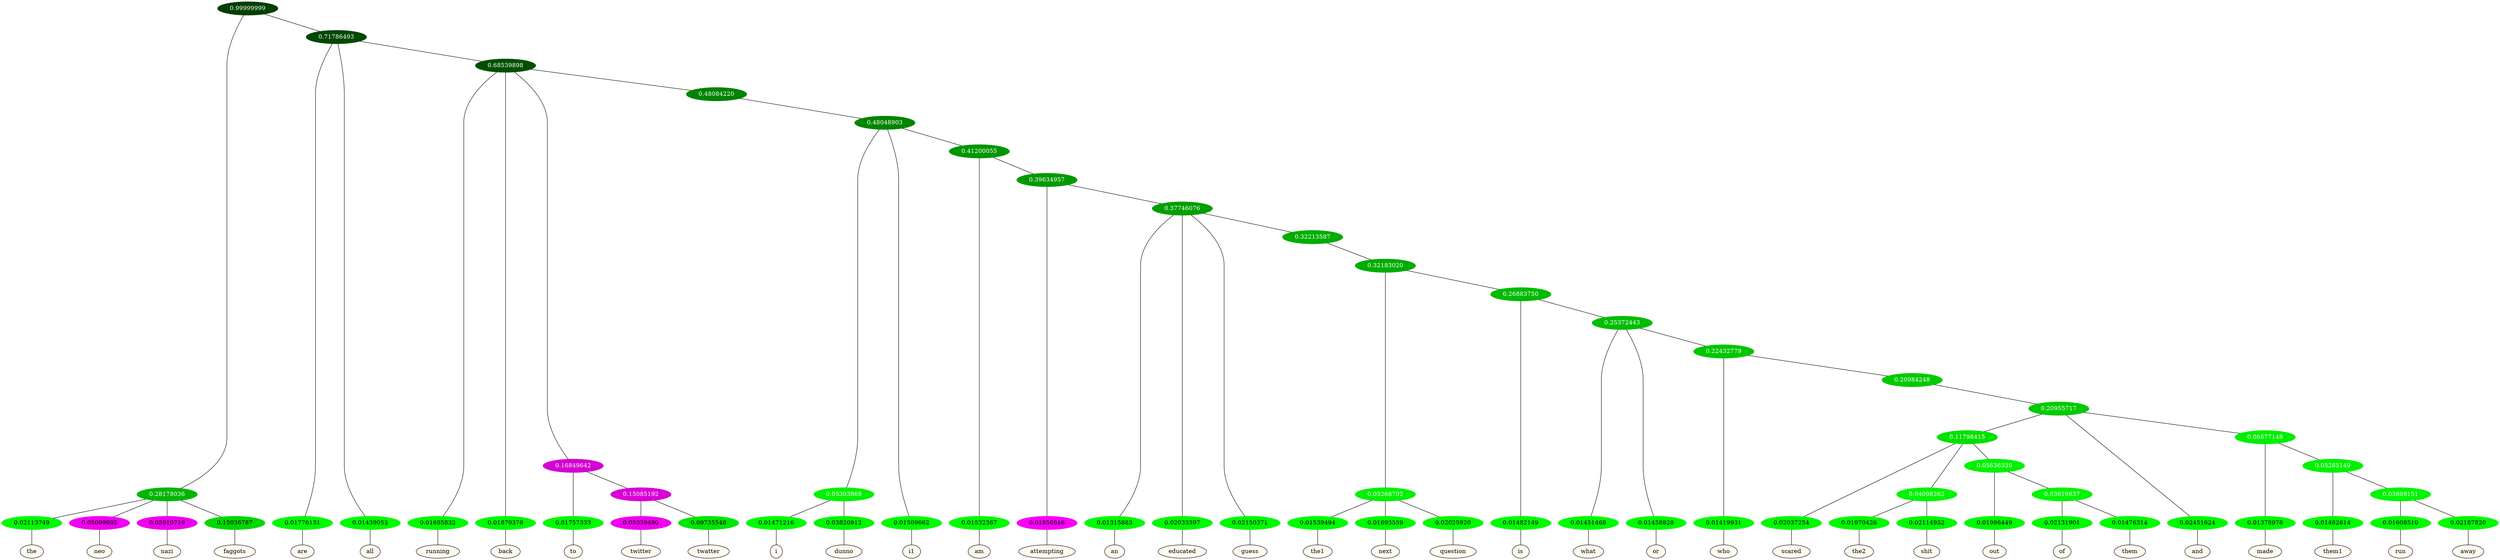graph {
	node [format=png height=0.15 nodesep=0.001 ordering=out overlap=prism overlap_scaling=0.01 ranksep=0.001 ratio=0.2 style=filled width=0.15]
	{
		rank=same
		a_w_3 [label=the color=black fillcolor=floralwhite style="filled,solid"]
		a_w_4 [label=neo color=black fillcolor=floralwhite style="filled,solid"]
		a_w_5 [label=nazi color=black fillcolor=floralwhite style="filled,solid"]
		a_w_6 [label=faggots color=black fillcolor=floralwhite style="filled,solid"]
		a_w_7 [label=are color=black fillcolor=floralwhite style="filled,solid"]
		a_w_8 [label=all color=black fillcolor=floralwhite style="filled,solid"]
		a_w_10 [label=running color=black fillcolor=floralwhite style="filled,solid"]
		a_w_11 [label=back color=black fillcolor=floralwhite style="filled,solid"]
		a_w_14 [label=to color=black fillcolor=floralwhite style="filled,solid"]
		a_w_17 [label=twitter color=black fillcolor=floralwhite style="filled,solid"]
		a_w_18 [label=twatter color=black fillcolor=floralwhite style="filled,solid"]
		a_w_22 [label=i color=black fillcolor=floralwhite style="filled,solid"]
		a_w_23 [label=dunno color=black fillcolor=floralwhite style="filled,solid"]
		a_w_20 [label=i1 color=black fillcolor=floralwhite style="filled,solid"]
		a_w_24 [label=am color=black fillcolor=floralwhite style="filled,solid"]
		a_w_26 [label=attempting color=black fillcolor=floralwhite style="filled,solid"]
		a_w_28 [label=an color=black fillcolor=floralwhite style="filled,solid"]
		a_w_29 [label=educated color=black fillcolor=floralwhite style="filled,solid"]
		a_w_30 [label=guess color=black fillcolor=floralwhite style="filled,solid"]
		a_w_35 [label=the1 color=black fillcolor=floralwhite style="filled,solid"]
		a_w_36 [label=next color=black fillcolor=floralwhite style="filled,solid"]
		a_w_37 [label=question color=black fillcolor=floralwhite style="filled,solid"]
		a_w_38 [label=is color=black fillcolor=floralwhite style="filled,solid"]
		a_w_40 [label=what color=black fillcolor=floralwhite style="filled,solid"]
		a_w_41 [label=or color=black fillcolor=floralwhite style="filled,solid"]
		a_w_43 [label=who color=black fillcolor=floralwhite style="filled,solid"]
		a_w_49 [label=scared color=black fillcolor=floralwhite style="filled,solid"]
		a_w_54 [label=the2 color=black fillcolor=floralwhite style="filled,solid"]
		a_w_55 [label=shit color=black fillcolor=floralwhite style="filled,solid"]
		a_w_56 [label=out color=black fillcolor=floralwhite style="filled,solid"]
		a_w_60 [label=of color=black fillcolor=floralwhite style="filled,solid"]
		a_w_61 [label=them color=black fillcolor=floralwhite style="filled,solid"]
		a_w_47 [label=and color=black fillcolor=floralwhite style="filled,solid"]
		a_w_52 [label=made color=black fillcolor=floralwhite style="filled,solid"]
		a_w_58 [label=them1 color=black fillcolor=floralwhite style="filled,solid"]
		a_w_62 [label=run color=black fillcolor=floralwhite style="filled,solid"]
		a_w_63 [label=away color=black fillcolor=floralwhite style="filled,solid"]
	}
	a_n_3 -- a_w_3
	a_n_4 -- a_w_4
	a_n_5 -- a_w_5
	a_n_6 -- a_w_6
	a_n_7 -- a_w_7
	a_n_8 -- a_w_8
	a_n_10 -- a_w_10
	a_n_11 -- a_w_11
	a_n_14 -- a_w_14
	a_n_17 -- a_w_17
	a_n_18 -- a_w_18
	a_n_22 -- a_w_22
	a_n_23 -- a_w_23
	a_n_20 -- a_w_20
	a_n_24 -- a_w_24
	a_n_26 -- a_w_26
	a_n_28 -- a_w_28
	a_n_29 -- a_w_29
	a_n_30 -- a_w_30
	a_n_35 -- a_w_35
	a_n_36 -- a_w_36
	a_n_37 -- a_w_37
	a_n_38 -- a_w_38
	a_n_40 -- a_w_40
	a_n_41 -- a_w_41
	a_n_43 -- a_w_43
	a_n_49 -- a_w_49
	a_n_54 -- a_w_54
	a_n_55 -- a_w_55
	a_n_56 -- a_w_56
	a_n_60 -- a_w_60
	a_n_61 -- a_w_61
	a_n_47 -- a_w_47
	a_n_52 -- a_w_52
	a_n_58 -- a_w_58
	a_n_62 -- a_w_62
	a_n_63 -- a_w_63
	{
		rank=same
		a_n_3 [label=0.02113749 color="0.334 1.000 0.979" fontcolor=black]
		a_n_4 [label=0.05099895 color="0.835 1.000 0.949" fontcolor=black]
		a_n_5 [label=0.05910719 color="0.835 1.000 0.941" fontcolor=black]
		a_n_6 [label=0.15036787 color="0.334 1.000 0.850" fontcolor=black]
		a_n_7 [label=0.01776131 color="0.334 1.000 0.982" fontcolor=black]
		a_n_8 [label=0.01439053 color="0.334 1.000 0.986" fontcolor=black]
		a_n_10 [label=0.01695832 color="0.334 1.000 0.983" fontcolor=black]
		a_n_11 [label=0.01879378 color="0.334 1.000 0.981" fontcolor=black]
		a_n_14 [label=0.01757333 color="0.334 1.000 0.982" fontcolor=black]
		a_n_17 [label=0.05339490 color="0.835 1.000 0.947" fontcolor=black]
		a_n_18 [label=0.09735548 color="0.334 1.000 0.903" fontcolor=black]
		a_n_22 [label=0.01471216 color="0.334 1.000 0.985" fontcolor=black]
		a_n_23 [label=0.03820912 color="0.334 1.000 0.962" fontcolor=black]
		a_n_20 [label=0.01509662 color="0.334 1.000 0.985" fontcolor=black]
		a_n_24 [label=0.01532367 color="0.334 1.000 0.985" fontcolor=black]
		a_n_26 [label=0.01856616 color="0.835 1.000 0.981" fontcolor=black]
		a_n_28 [label=0.01315883 color="0.334 1.000 0.987" fontcolor=black]
		a_n_29 [label=0.02033397 color="0.334 1.000 0.980" fontcolor=black]
		a_n_30 [label=0.02150371 color="0.334 1.000 0.978" fontcolor=black]
		a_n_35 [label=0.01539494 color="0.334 1.000 0.985" fontcolor=black]
		a_n_36 [label=0.01693559 color="0.334 1.000 0.983" fontcolor=black]
		a_n_37 [label=0.02025920 color="0.334 1.000 0.980" fontcolor=black]
		a_n_38 [label=0.01482149 color="0.334 1.000 0.985" fontcolor=black]
		a_n_40 [label=0.01451468 color="0.334 1.000 0.985" fontcolor=black]
		a_n_41 [label=0.01458828 color="0.334 1.000 0.985" fontcolor=black]
		a_n_43 [label=0.01419931 color="0.334 1.000 0.986" fontcolor=black]
		a_n_49 [label=0.02037254 color="0.334 1.000 0.980" fontcolor=black]
		a_n_54 [label=0.01970426 color="0.334 1.000 0.980" fontcolor=black]
		a_n_55 [label=0.02114952 color="0.334 1.000 0.979" fontcolor=black]
		a_n_56 [label=0.01996449 color="0.334 1.000 0.980" fontcolor=black]
		a_n_60 [label=0.02131901 color="0.334 1.000 0.979" fontcolor=black]
		a_n_61 [label=0.01476314 color="0.334 1.000 0.985" fontcolor=black]
		a_n_47 [label=0.02451624 color="0.334 1.000 0.975" fontcolor=black]
		a_n_52 [label=0.01378978 color="0.334 1.000 0.986" fontcolor=black]
		a_n_58 [label=0.01462614 color="0.334 1.000 0.985" fontcolor=black]
		a_n_62 [label=0.01608510 color="0.334 1.000 0.984" fontcolor=black]
		a_n_63 [label=0.02187820 color="0.334 1.000 0.978" fontcolor=black]
	}
	a_n_0 [label=0.99999999 color="0.334 1.000 0.250" fontcolor=grey99]
	a_n_1 [label=0.28178036 color="0.334 1.000 0.718" fontcolor=grey99]
	a_n_0 -- a_n_1
	a_n_2 [label=0.71786493 color="0.334 1.000 0.282" fontcolor=grey99]
	a_n_0 -- a_n_2
	a_n_1 -- a_n_3
	a_n_1 -- a_n_4
	a_n_1 -- a_n_5
	a_n_1 -- a_n_6
	a_n_2 -- a_n_7
	a_n_2 -- a_n_8
	a_n_9 [label=0.68539898 color="0.334 1.000 0.315" fontcolor=grey99]
	a_n_2 -- a_n_9
	a_n_9 -- a_n_10
	a_n_9 -- a_n_11
	a_n_12 [label=0.16849642 color="0.835 1.000 0.832" fontcolor=grey99]
	a_n_9 -- a_n_12
	a_n_13 [label=0.48084220 color="0.334 1.000 0.519" fontcolor=grey99]
	a_n_9 -- a_n_13
	a_n_12 -- a_n_14
	a_n_15 [label=0.15085192 color="0.835 1.000 0.849" fontcolor=grey99]
	a_n_12 -- a_n_15
	a_n_16 [label=0.48048903 color="0.334 1.000 0.520" fontcolor=grey99]
	a_n_13 -- a_n_16
	a_n_15 -- a_n_17
	a_n_15 -- a_n_18
	a_n_19 [label=0.05303868 color="0.334 1.000 0.947" fontcolor=grey99]
	a_n_16 -- a_n_19
	a_n_16 -- a_n_20
	a_n_21 [label=0.41200055 color="0.334 1.000 0.588" fontcolor=grey99]
	a_n_16 -- a_n_21
	a_n_19 -- a_n_22
	a_n_19 -- a_n_23
	a_n_21 -- a_n_24
	a_n_25 [label=0.39634957 color="0.334 1.000 0.604" fontcolor=grey99]
	a_n_21 -- a_n_25
	a_n_25 -- a_n_26
	a_n_27 [label=0.37746076 color="0.334 1.000 0.623" fontcolor=grey99]
	a_n_25 -- a_n_27
	a_n_27 -- a_n_28
	a_n_27 -- a_n_29
	a_n_27 -- a_n_30
	a_n_31 [label=0.32213587 color="0.334 1.000 0.678" fontcolor=grey99]
	a_n_27 -- a_n_31
	a_n_32 [label=0.32183020 color="0.334 1.000 0.678" fontcolor=grey99]
	a_n_31 -- a_n_32
	a_n_33 [label=0.05268702 color="0.334 1.000 0.947" fontcolor=grey99]
	a_n_32 -- a_n_33
	a_n_34 [label=0.26883750 color="0.334 1.000 0.731" fontcolor=grey99]
	a_n_32 -- a_n_34
	a_n_33 -- a_n_35
	a_n_33 -- a_n_36
	a_n_33 -- a_n_37
	a_n_34 -- a_n_38
	a_n_39 [label=0.25372443 color="0.334 1.000 0.746" fontcolor=grey99]
	a_n_34 -- a_n_39
	a_n_39 -- a_n_40
	a_n_39 -- a_n_41
	a_n_42 [label=0.22432779 color="0.334 1.000 0.776" fontcolor=grey99]
	a_n_39 -- a_n_42
	a_n_42 -- a_n_43
	a_n_44 [label=0.20984248 color="0.334 1.000 0.790" fontcolor=grey99]
	a_n_42 -- a_n_44
	a_n_45 [label=0.20955717 color="0.334 1.000 0.790" fontcolor=grey99]
	a_n_44 -- a_n_45
	a_n_46 [label=0.11798415 color="0.334 1.000 0.882" fontcolor=grey99]
	a_n_45 -- a_n_46
	a_n_45 -- a_n_47
	a_n_48 [label=0.06677148 color="0.334 1.000 0.933" fontcolor=grey99]
	a_n_45 -- a_n_48
	a_n_46 -- a_n_49
	a_n_50 [label=0.04098262 color="0.334 1.000 0.959" fontcolor=grey99]
	a_n_46 -- a_n_50
	a_n_51 [label=0.05636339 color="0.334 1.000 0.944" fontcolor=grey99]
	a_n_46 -- a_n_51
	a_n_48 -- a_n_52
	a_n_53 [label=0.05285149 color="0.334 1.000 0.947" fontcolor=grey99]
	a_n_48 -- a_n_53
	a_n_50 -- a_n_54
	a_n_50 -- a_n_55
	a_n_51 -- a_n_56
	a_n_57 [label=0.03619637 color="0.334 1.000 0.964" fontcolor=grey99]
	a_n_51 -- a_n_57
	a_n_53 -- a_n_58
	a_n_59 [label=0.03808151 color="0.334 1.000 0.962" fontcolor=grey99]
	a_n_53 -- a_n_59
	a_n_57 -- a_n_60
	a_n_57 -- a_n_61
	a_n_59 -- a_n_62
	a_n_59 -- a_n_63
}
